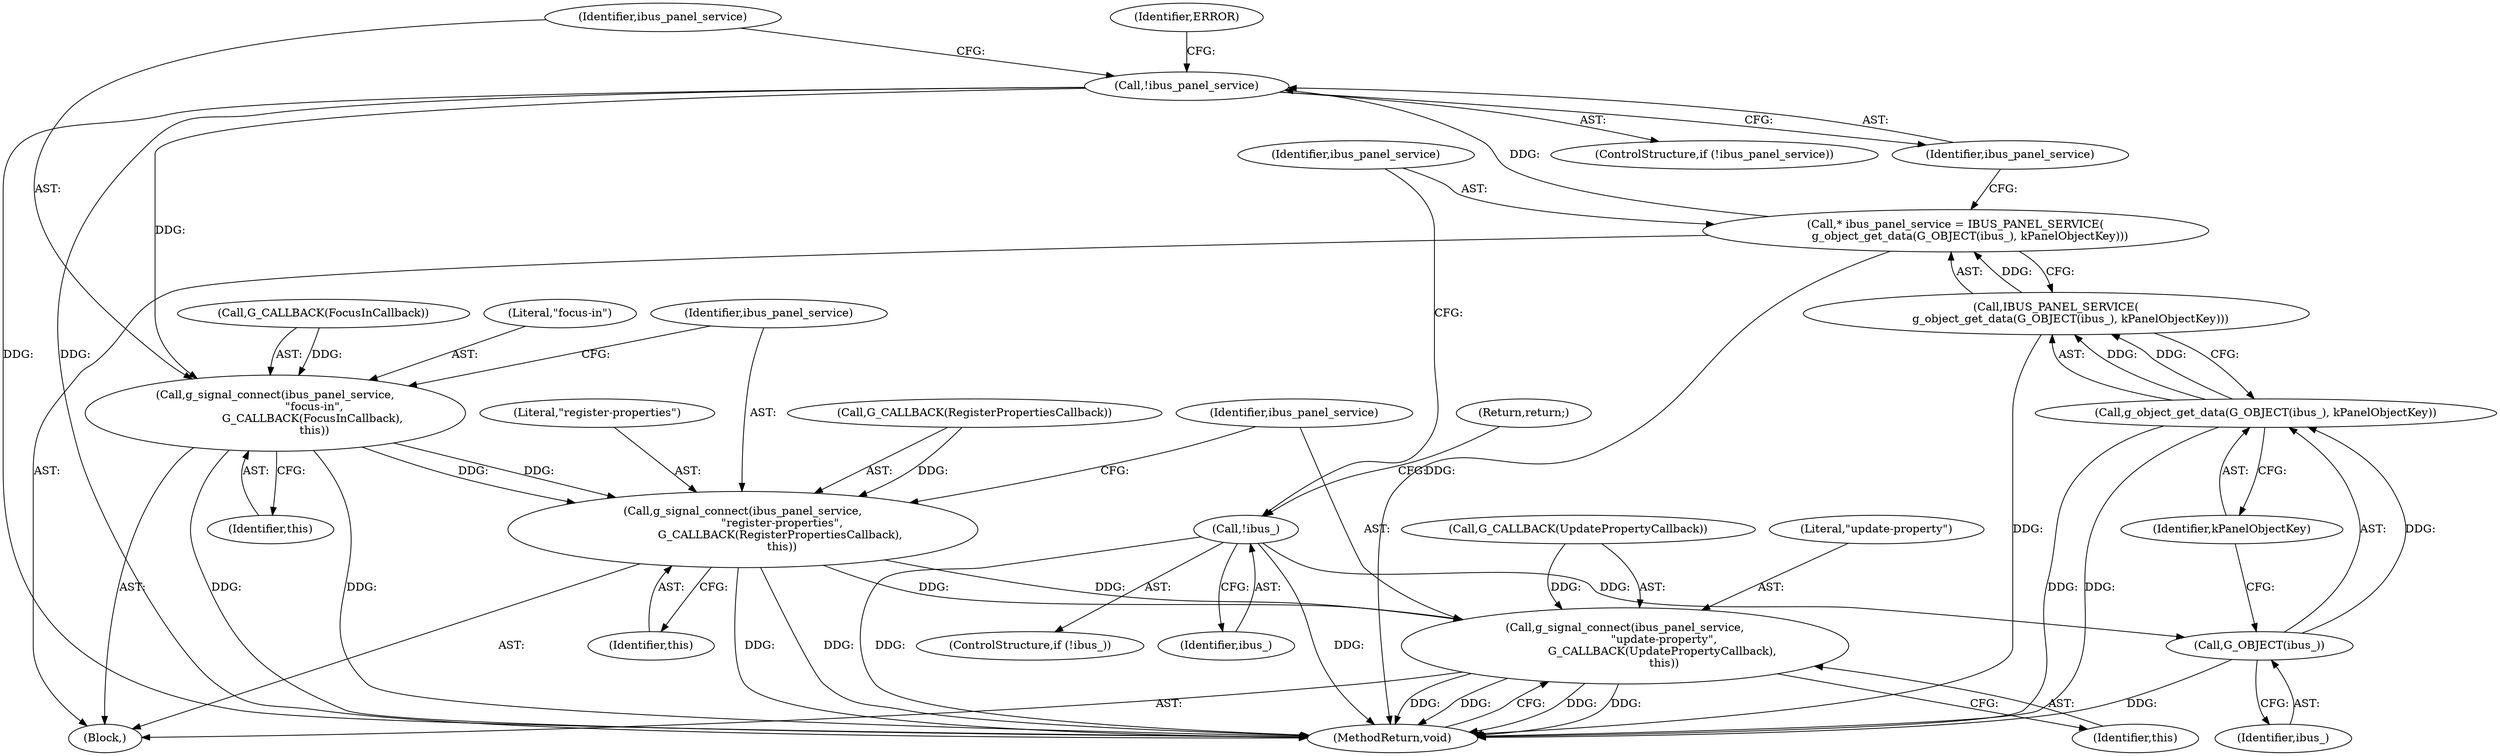 digraph "0_Chrome_dc7b094a338c6c521f918f478e993f0f74bbea0d_54@pointer" {
"1000116" [label="(Call,!ibus_panel_service)"];
"1000108" [label="(Call,* ibus_panel_service = IBUS_PANEL_SERVICE(\n        g_object_get_data(G_OBJECT(ibus_), kPanelObjectKey)))"];
"1000110" [label="(Call,IBUS_PANEL_SERVICE(\n        g_object_get_data(G_OBJECT(ibus_), kPanelObjectKey)))"];
"1000111" [label="(Call,g_object_get_data(G_OBJECT(ibus_), kPanelObjectKey))"];
"1000112" [label="(Call,G_OBJECT(ibus_))"];
"1000103" [label="(Call,!ibus_)"];
"1000124" [label="(Call,g_signal_connect(ibus_panel_service,\n                      \"focus-in\",\n                     G_CALLBACK(FocusInCallback),\n                      this))"];
"1000130" [label="(Call,g_signal_connect(ibus_panel_service,\n                      \"register-properties\",\n                     G_CALLBACK(RegisterPropertiesCallback),\n                      this))"];
"1000136" [label="(Call,g_signal_connect(ibus_panel_service,\n                      \"update-property\",\n                     G_CALLBACK(UpdatePropertyCallback),\n                      this))"];
"1000125" [label="(Identifier,ibus_panel_service)"];
"1000138" [label="(Literal,\"update-property\")"];
"1000104" [label="(Identifier,ibus_)"];
"1000141" [label="(Identifier,this)"];
"1000137" [label="(Identifier,ibus_panel_service)"];
"1000127" [label="(Call,G_CALLBACK(FocusInCallback))"];
"1000136" [label="(Call,g_signal_connect(ibus_panel_service,\n                      \"update-property\",\n                     G_CALLBACK(UpdatePropertyCallback),\n                      this))"];
"1000114" [label="(Identifier,kPanelObjectKey)"];
"1000112" [label="(Call,G_OBJECT(ibus_))"];
"1000106" [label="(Return,return;)"];
"1000129" [label="(Identifier,this)"];
"1000103" [label="(Call,!ibus_)"];
"1000110" [label="(Call,IBUS_PANEL_SERVICE(\n        g_object_get_data(G_OBJECT(ibus_), kPanelObjectKey)))"];
"1000109" [label="(Identifier,ibus_panel_service)"];
"1000126" [label="(Literal,\"focus-in\")"];
"1000124" [label="(Call,g_signal_connect(ibus_panel_service,\n                      \"focus-in\",\n                     G_CALLBACK(FocusInCallback),\n                      this))"];
"1000113" [label="(Identifier,ibus_)"];
"1000142" [label="(MethodReturn,void)"];
"1000117" [label="(Identifier,ibus_panel_service)"];
"1000130" [label="(Call,g_signal_connect(ibus_panel_service,\n                      \"register-properties\",\n                     G_CALLBACK(RegisterPropertiesCallback),\n                      this))"];
"1000108" [label="(Call,* ibus_panel_service = IBUS_PANEL_SERVICE(\n        g_object_get_data(G_OBJECT(ibus_), kPanelObjectKey)))"];
"1000121" [label="(Identifier,ERROR)"];
"1000115" [label="(ControlStructure,if (!ibus_panel_service))"];
"1000132" [label="(Literal,\"register-properties\")"];
"1000135" [label="(Identifier,this)"];
"1000116" [label="(Call,!ibus_panel_service)"];
"1000133" [label="(Call,G_CALLBACK(RegisterPropertiesCallback))"];
"1000102" [label="(ControlStructure,if (!ibus_))"];
"1000139" [label="(Call,G_CALLBACK(UpdatePropertyCallback))"];
"1000101" [label="(Block,)"];
"1000111" [label="(Call,g_object_get_data(G_OBJECT(ibus_), kPanelObjectKey))"];
"1000131" [label="(Identifier,ibus_panel_service)"];
"1000116" -> "1000115"  [label="AST: "];
"1000116" -> "1000117"  [label="CFG: "];
"1000117" -> "1000116"  [label="AST: "];
"1000121" -> "1000116"  [label="CFG: "];
"1000125" -> "1000116"  [label="CFG: "];
"1000116" -> "1000142"  [label="DDG: "];
"1000116" -> "1000142"  [label="DDG: "];
"1000108" -> "1000116"  [label="DDG: "];
"1000116" -> "1000124"  [label="DDG: "];
"1000108" -> "1000101"  [label="AST: "];
"1000108" -> "1000110"  [label="CFG: "];
"1000109" -> "1000108"  [label="AST: "];
"1000110" -> "1000108"  [label="AST: "];
"1000117" -> "1000108"  [label="CFG: "];
"1000108" -> "1000142"  [label="DDG: "];
"1000110" -> "1000108"  [label="DDG: "];
"1000110" -> "1000111"  [label="CFG: "];
"1000111" -> "1000110"  [label="AST: "];
"1000110" -> "1000142"  [label="DDG: "];
"1000111" -> "1000110"  [label="DDG: "];
"1000111" -> "1000110"  [label="DDG: "];
"1000111" -> "1000114"  [label="CFG: "];
"1000112" -> "1000111"  [label="AST: "];
"1000114" -> "1000111"  [label="AST: "];
"1000111" -> "1000142"  [label="DDG: "];
"1000111" -> "1000142"  [label="DDG: "];
"1000112" -> "1000111"  [label="DDG: "];
"1000112" -> "1000113"  [label="CFG: "];
"1000113" -> "1000112"  [label="AST: "];
"1000114" -> "1000112"  [label="CFG: "];
"1000112" -> "1000142"  [label="DDG: "];
"1000103" -> "1000112"  [label="DDG: "];
"1000103" -> "1000102"  [label="AST: "];
"1000103" -> "1000104"  [label="CFG: "];
"1000104" -> "1000103"  [label="AST: "];
"1000106" -> "1000103"  [label="CFG: "];
"1000109" -> "1000103"  [label="CFG: "];
"1000103" -> "1000142"  [label="DDG: "];
"1000103" -> "1000142"  [label="DDG: "];
"1000124" -> "1000101"  [label="AST: "];
"1000124" -> "1000129"  [label="CFG: "];
"1000125" -> "1000124"  [label="AST: "];
"1000126" -> "1000124"  [label="AST: "];
"1000127" -> "1000124"  [label="AST: "];
"1000129" -> "1000124"  [label="AST: "];
"1000131" -> "1000124"  [label="CFG: "];
"1000124" -> "1000142"  [label="DDG: "];
"1000124" -> "1000142"  [label="DDG: "];
"1000127" -> "1000124"  [label="DDG: "];
"1000124" -> "1000130"  [label="DDG: "];
"1000124" -> "1000130"  [label="DDG: "];
"1000130" -> "1000101"  [label="AST: "];
"1000130" -> "1000135"  [label="CFG: "];
"1000131" -> "1000130"  [label="AST: "];
"1000132" -> "1000130"  [label="AST: "];
"1000133" -> "1000130"  [label="AST: "];
"1000135" -> "1000130"  [label="AST: "];
"1000137" -> "1000130"  [label="CFG: "];
"1000130" -> "1000142"  [label="DDG: "];
"1000130" -> "1000142"  [label="DDG: "];
"1000133" -> "1000130"  [label="DDG: "];
"1000130" -> "1000136"  [label="DDG: "];
"1000130" -> "1000136"  [label="DDG: "];
"1000136" -> "1000101"  [label="AST: "];
"1000136" -> "1000141"  [label="CFG: "];
"1000137" -> "1000136"  [label="AST: "];
"1000138" -> "1000136"  [label="AST: "];
"1000139" -> "1000136"  [label="AST: "];
"1000141" -> "1000136"  [label="AST: "];
"1000142" -> "1000136"  [label="CFG: "];
"1000136" -> "1000142"  [label="DDG: "];
"1000136" -> "1000142"  [label="DDG: "];
"1000136" -> "1000142"  [label="DDG: "];
"1000136" -> "1000142"  [label="DDG: "];
"1000139" -> "1000136"  [label="DDG: "];
}
